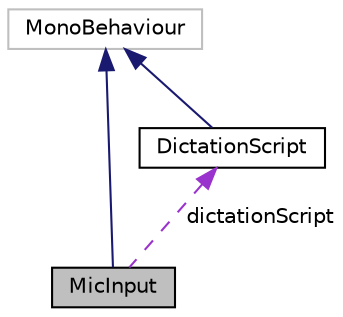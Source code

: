digraph "MicInput"
{
 // LATEX_PDF_SIZE
  edge [fontname="Helvetica",fontsize="10",labelfontname="Helvetica",labelfontsize="10"];
  node [fontname="Helvetica",fontsize="10",shape=record];
  Node1 [label="MicInput",height=0.2,width=0.4,color="black", fillcolor="grey75", style="filled", fontcolor="black",tooltip=" "];
  Node2 -> Node1 [dir="back",color="midnightblue",fontsize="10",style="solid",fontname="Helvetica"];
  Node2 [label="MonoBehaviour",height=0.2,width=0.4,color="grey75", fillcolor="white", style="filled",tooltip=" "];
  Node3 -> Node1 [dir="back",color="darkorchid3",fontsize="10",style="dashed",label=" dictationScript" ,fontname="Helvetica"];
  Node3 [label="DictationScript",height=0.2,width=0.4,color="black", fillcolor="white", style="filled",URL="$class_dictation_script.html",tooltip=" "];
  Node2 -> Node3 [dir="back",color="midnightblue",fontsize="10",style="solid",fontname="Helvetica"];
}
